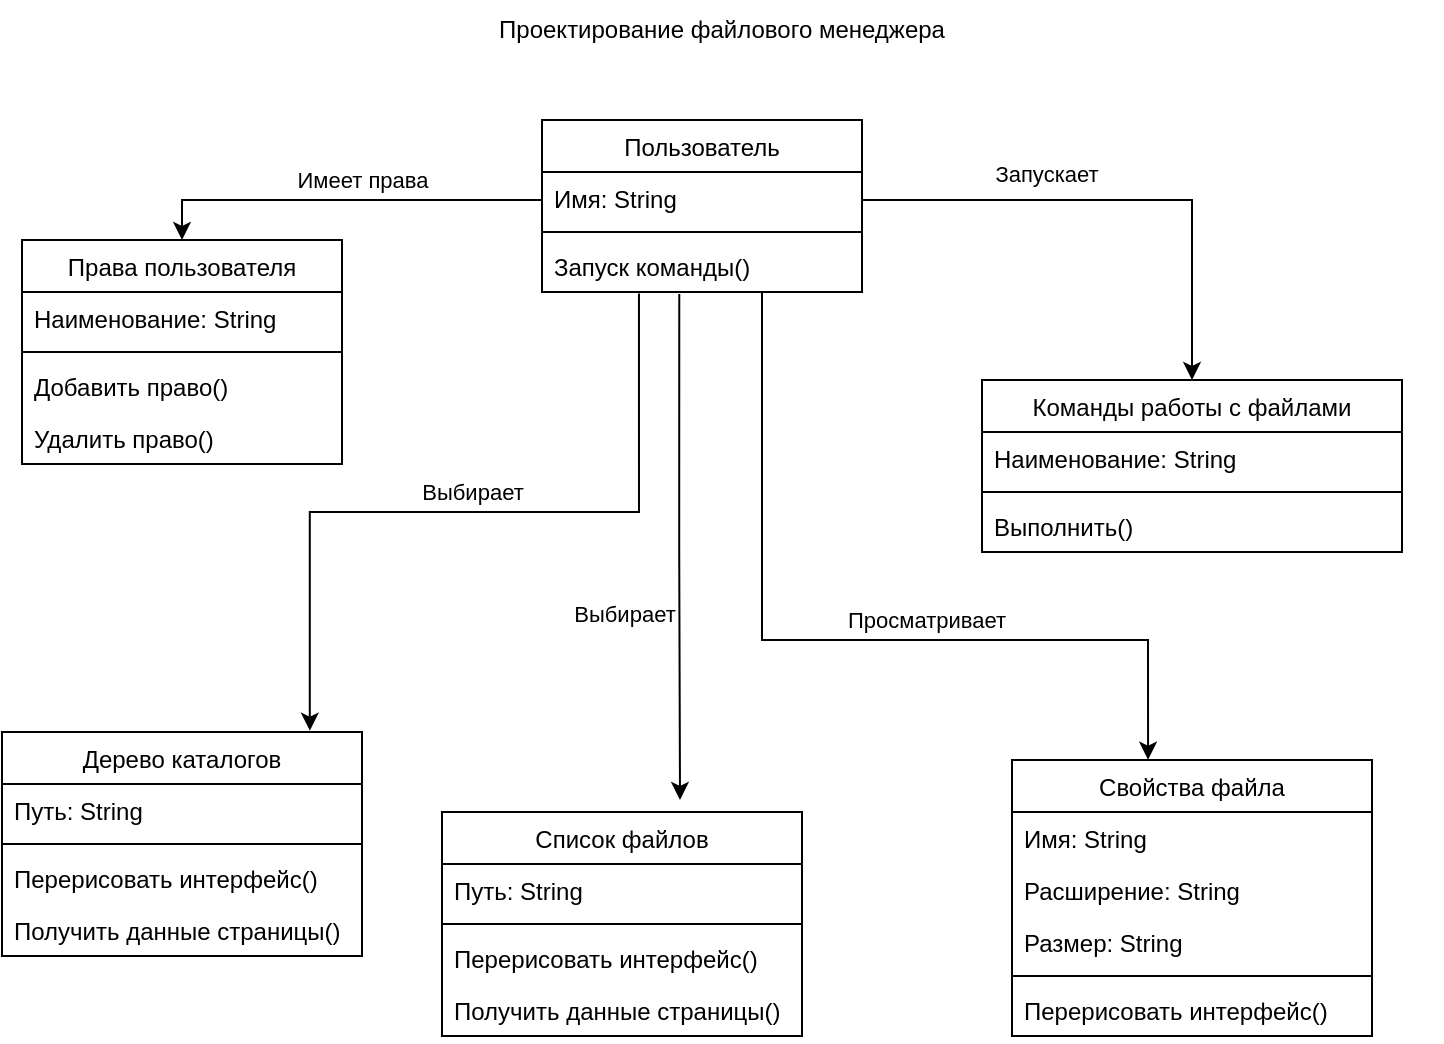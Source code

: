 <mxfile version="16.6.4" type="device"><diagram id="C5RBs43oDa-KdzZeNtuy" name="Page-1"><mxGraphModel dx="981" dy="526" grid="1" gridSize="10" guides="1" tooltips="1" connect="1" arrows="1" fold="1" page="1" pageScale="1" pageWidth="827" pageHeight="1169" math="0" shadow="0"><root><mxCell id="WIyWlLk6GJQsqaUBKTNV-0"/><mxCell id="WIyWlLk6GJQsqaUBKTNV-1" parent="WIyWlLk6GJQsqaUBKTNV-0"/><mxCell id="zkfFHV4jXpPFQw0GAbJ--0" value="Пользователь" style="swimlane;fontStyle=0;align=center;verticalAlign=top;childLayout=stackLayout;horizontal=1;startSize=26;horizontalStack=0;resizeParent=1;resizeLast=0;collapsible=1;marginBottom=0;rounded=0;shadow=0;strokeWidth=1;" parent="WIyWlLk6GJQsqaUBKTNV-1" vertex="1"><mxGeometry x="350" y="100" width="160" height="86" as="geometry"><mxRectangle x="230" y="140" width="160" height="26" as="alternateBounds"/></mxGeometry></mxCell><mxCell id="Eb8s_o4nik4eeo2oqQyd-33" value="" style="endArrow=classic;html=1;rounded=0;edgeStyle=orthogonalEdgeStyle;" edge="1" parent="zkfFHV4jXpPFQw0GAbJ--0" target="Eb8s_o4nik4eeo2oqQyd-2"><mxGeometry relative="1" as="geometry"><mxPoint y="20" as="sourcePoint"/><mxPoint x="100" y="20" as="targetPoint"/><Array as="points"><mxPoint y="40"/><mxPoint x="-180" y="40"/></Array></mxGeometry></mxCell><mxCell id="Eb8s_o4nik4eeo2oqQyd-34" value="Имеет права" style="edgeLabel;resizable=0;html=1;align=center;verticalAlign=middle;" connectable="0" vertex="1" parent="Eb8s_o4nik4eeo2oqQyd-33"><mxGeometry relative="1" as="geometry"><mxPoint y="-10" as="offset"/></mxGeometry></mxCell><mxCell id="zkfFHV4jXpPFQw0GAbJ--1" value="Имя: String" style="text;align=left;verticalAlign=top;spacingLeft=4;spacingRight=4;overflow=hidden;rotatable=0;points=[[0,0.5],[1,0.5]];portConstraint=eastwest;" parent="zkfFHV4jXpPFQw0GAbJ--0" vertex="1"><mxGeometry y="26" width="160" height="26" as="geometry"/></mxCell><mxCell id="zkfFHV4jXpPFQw0GAbJ--4" value="" style="line;html=1;strokeWidth=1;align=left;verticalAlign=middle;spacingTop=-1;spacingLeft=3;spacingRight=3;rotatable=0;labelPosition=right;points=[];portConstraint=eastwest;" parent="zkfFHV4jXpPFQw0GAbJ--0" vertex="1"><mxGeometry y="52" width="160" height="8" as="geometry"/></mxCell><mxCell id="zkfFHV4jXpPFQw0GAbJ--5" value="Запуск команды()" style="text;align=left;verticalAlign=top;spacingLeft=4;spacingRight=4;overflow=hidden;rotatable=0;points=[[0,0.5],[1,0.5]];portConstraint=eastwest;" parent="zkfFHV4jXpPFQw0GAbJ--0" vertex="1"><mxGeometry y="60" width="160" height="26" as="geometry"/></mxCell><mxCell id="zkfFHV4jXpPFQw0GAbJ--17" value="Команды работы с файлами" style="swimlane;fontStyle=0;align=center;verticalAlign=top;childLayout=stackLayout;horizontal=1;startSize=26;horizontalStack=0;resizeParent=1;resizeLast=0;collapsible=1;marginBottom=0;rounded=0;shadow=0;strokeWidth=1;" parent="WIyWlLk6GJQsqaUBKTNV-1" vertex="1"><mxGeometry x="570" y="230" width="210" height="86" as="geometry"><mxRectangle x="550" y="140" width="160" height="26" as="alternateBounds"/></mxGeometry></mxCell><mxCell id="zkfFHV4jXpPFQw0GAbJ--18" value="Наименование: String" style="text;align=left;verticalAlign=top;spacingLeft=4;spacingRight=4;overflow=hidden;rotatable=0;points=[[0,0.5],[1,0.5]];portConstraint=eastwest;" parent="zkfFHV4jXpPFQw0GAbJ--17" vertex="1"><mxGeometry y="26" width="210" height="26" as="geometry"/></mxCell><mxCell id="zkfFHV4jXpPFQw0GAbJ--23" value="" style="line;html=1;strokeWidth=1;align=left;verticalAlign=middle;spacingTop=-1;spacingLeft=3;spacingRight=3;rotatable=0;labelPosition=right;points=[];portConstraint=eastwest;" parent="zkfFHV4jXpPFQw0GAbJ--17" vertex="1"><mxGeometry y="52" width="210" height="8" as="geometry"/></mxCell><mxCell id="zkfFHV4jXpPFQw0GAbJ--24" value="Выполнить()" style="text;align=left;verticalAlign=top;spacingLeft=4;spacingRight=4;overflow=hidden;rotatable=0;points=[[0,0.5],[1,0.5]];portConstraint=eastwest;" parent="zkfFHV4jXpPFQw0GAbJ--17" vertex="1"><mxGeometry y="60" width="210" height="26" as="geometry"/></mxCell><mxCell id="Eb8s_o4nik4eeo2oqQyd-2" value="Права пользователя" style="swimlane;fontStyle=0;align=center;verticalAlign=top;childLayout=stackLayout;horizontal=1;startSize=26;horizontalStack=0;resizeParent=1;resizeLast=0;collapsible=1;marginBottom=0;rounded=0;shadow=0;strokeWidth=1;" vertex="1" parent="WIyWlLk6GJQsqaUBKTNV-1"><mxGeometry x="90" y="160" width="160" height="112" as="geometry"><mxRectangle x="230" y="140" width="160" height="26" as="alternateBounds"/></mxGeometry></mxCell><mxCell id="Eb8s_o4nik4eeo2oqQyd-3" value="Наименование: String" style="text;align=left;verticalAlign=top;spacingLeft=4;spacingRight=4;overflow=hidden;rotatable=0;points=[[0,0.5],[1,0.5]];portConstraint=eastwest;" vertex="1" parent="Eb8s_o4nik4eeo2oqQyd-2"><mxGeometry y="26" width="160" height="26" as="geometry"/></mxCell><mxCell id="Eb8s_o4nik4eeo2oqQyd-5" value="" style="line;html=1;strokeWidth=1;align=left;verticalAlign=middle;spacingTop=-1;spacingLeft=3;spacingRight=3;rotatable=0;labelPosition=right;points=[];portConstraint=eastwest;" vertex="1" parent="Eb8s_o4nik4eeo2oqQyd-2"><mxGeometry y="52" width="160" height="8" as="geometry"/></mxCell><mxCell id="Eb8s_o4nik4eeo2oqQyd-6" value="Добавить право()" style="text;align=left;verticalAlign=top;spacingLeft=4;spacingRight=4;overflow=hidden;rotatable=0;points=[[0,0.5],[1,0.5]];portConstraint=eastwest;" vertex="1" parent="Eb8s_o4nik4eeo2oqQyd-2"><mxGeometry y="60" width="160" height="26" as="geometry"/></mxCell><mxCell id="Eb8s_o4nik4eeo2oqQyd-7" value="Удалить право()" style="text;align=left;verticalAlign=top;spacingLeft=4;spacingRight=4;overflow=hidden;rotatable=0;points=[[0,0.5],[1,0.5]];portConstraint=eastwest;" vertex="1" parent="Eb8s_o4nik4eeo2oqQyd-2"><mxGeometry y="86" width="160" height="26" as="geometry"/></mxCell><mxCell id="Eb8s_o4nik4eeo2oqQyd-8" value="Дерево каталогов" style="swimlane;fontStyle=0;align=center;verticalAlign=top;childLayout=stackLayout;horizontal=1;startSize=26;horizontalStack=0;resizeParent=1;resizeLast=0;collapsible=1;marginBottom=0;rounded=0;shadow=0;strokeWidth=1;" vertex="1" parent="WIyWlLk6GJQsqaUBKTNV-1"><mxGeometry x="80" y="406" width="180" height="112" as="geometry"><mxRectangle x="550" y="140" width="160" height="26" as="alternateBounds"/></mxGeometry></mxCell><mxCell id="Eb8s_o4nik4eeo2oqQyd-9" value="Путь: String" style="text;align=left;verticalAlign=top;spacingLeft=4;spacingRight=4;overflow=hidden;rotatable=0;points=[[0,0.5],[1,0.5]];portConstraint=eastwest;" vertex="1" parent="Eb8s_o4nik4eeo2oqQyd-8"><mxGeometry y="26" width="180" height="26" as="geometry"/></mxCell><mxCell id="Eb8s_o4nik4eeo2oqQyd-10" value="" style="line;html=1;strokeWidth=1;align=left;verticalAlign=middle;spacingTop=-1;spacingLeft=3;spacingRight=3;rotatable=0;labelPosition=right;points=[];portConstraint=eastwest;" vertex="1" parent="Eb8s_o4nik4eeo2oqQyd-8"><mxGeometry y="52" width="180" height="8" as="geometry"/></mxCell><mxCell id="Eb8s_o4nik4eeo2oqQyd-11" value="Перерисовать интерфейс()" style="text;align=left;verticalAlign=top;spacingLeft=4;spacingRight=4;overflow=hidden;rotatable=0;points=[[0,0.5],[1,0.5]];portConstraint=eastwest;" vertex="1" parent="Eb8s_o4nik4eeo2oqQyd-8"><mxGeometry y="60" width="180" height="26" as="geometry"/></mxCell><mxCell id="Eb8s_o4nik4eeo2oqQyd-43" value="Получить данные страницы()" style="text;align=left;verticalAlign=top;spacingLeft=4;spacingRight=4;overflow=hidden;rotatable=0;points=[[0,0.5],[1,0.5]];portConstraint=eastwest;" vertex="1" parent="Eb8s_o4nik4eeo2oqQyd-8"><mxGeometry y="86" width="180" height="26" as="geometry"/></mxCell><mxCell id="Eb8s_o4nik4eeo2oqQyd-12" value="Список файлов" style="swimlane;fontStyle=0;align=center;verticalAlign=top;childLayout=stackLayout;horizontal=1;startSize=26;horizontalStack=0;resizeParent=1;resizeLast=0;collapsible=1;marginBottom=0;rounded=0;shadow=0;strokeWidth=1;" vertex="1" parent="WIyWlLk6GJQsqaUBKTNV-1"><mxGeometry x="300" y="446" width="180" height="112" as="geometry"><mxRectangle x="550" y="140" width="160" height="26" as="alternateBounds"/></mxGeometry></mxCell><mxCell id="Eb8s_o4nik4eeo2oqQyd-13" value="Путь: String" style="text;align=left;verticalAlign=top;spacingLeft=4;spacingRight=4;overflow=hidden;rotatable=0;points=[[0,0.5],[1,0.5]];portConstraint=eastwest;" vertex="1" parent="Eb8s_o4nik4eeo2oqQyd-12"><mxGeometry y="26" width="180" height="26" as="geometry"/></mxCell><mxCell id="Eb8s_o4nik4eeo2oqQyd-14" value="" style="line;html=1;strokeWidth=1;align=left;verticalAlign=middle;spacingTop=-1;spacingLeft=3;spacingRight=3;rotatable=0;labelPosition=right;points=[];portConstraint=eastwest;" vertex="1" parent="Eb8s_o4nik4eeo2oqQyd-12"><mxGeometry y="52" width="180" height="8" as="geometry"/></mxCell><mxCell id="Eb8s_o4nik4eeo2oqQyd-15" value="Перерисовать интерфейс()" style="text;align=left;verticalAlign=top;spacingLeft=4;spacingRight=4;overflow=hidden;rotatable=0;points=[[0,0.5],[1,0.5]];portConstraint=eastwest;" vertex="1" parent="Eb8s_o4nik4eeo2oqQyd-12"><mxGeometry y="60" width="180" height="26" as="geometry"/></mxCell><mxCell id="Eb8s_o4nik4eeo2oqQyd-44" value="Получить данные страницы()" style="text;align=left;verticalAlign=top;spacingLeft=4;spacingRight=4;overflow=hidden;rotatable=0;points=[[0,0.5],[1,0.5]];portConstraint=eastwest;" vertex="1" parent="Eb8s_o4nik4eeo2oqQyd-12"><mxGeometry y="86" width="180" height="26" as="geometry"/></mxCell><mxCell id="Eb8s_o4nik4eeo2oqQyd-16" value="Свойства файла" style="swimlane;fontStyle=0;align=center;verticalAlign=top;childLayout=stackLayout;horizontal=1;startSize=26;horizontalStack=0;resizeParent=1;resizeLast=0;collapsible=1;marginBottom=0;rounded=0;shadow=0;strokeWidth=1;" vertex="1" parent="WIyWlLk6GJQsqaUBKTNV-1"><mxGeometry x="585" y="420" width="180" height="138" as="geometry"><mxRectangle x="550" y="140" width="160" height="26" as="alternateBounds"/></mxGeometry></mxCell><mxCell id="Eb8s_o4nik4eeo2oqQyd-17" value="Имя: String" style="text;align=left;verticalAlign=top;spacingLeft=4;spacingRight=4;overflow=hidden;rotatable=0;points=[[0,0.5],[1,0.5]];portConstraint=eastwest;" vertex="1" parent="Eb8s_o4nik4eeo2oqQyd-16"><mxGeometry y="26" width="180" height="26" as="geometry"/></mxCell><mxCell id="Eb8s_o4nik4eeo2oqQyd-25" value="Расширение: String" style="text;align=left;verticalAlign=top;spacingLeft=4;spacingRight=4;overflow=hidden;rotatable=0;points=[[0,0.5],[1,0.5]];portConstraint=eastwest;" vertex="1" parent="Eb8s_o4nik4eeo2oqQyd-16"><mxGeometry y="52" width="180" height="26" as="geometry"/></mxCell><mxCell id="Eb8s_o4nik4eeo2oqQyd-27" value="Размер: String" style="text;align=left;verticalAlign=top;spacingLeft=4;spacingRight=4;overflow=hidden;rotatable=0;points=[[0,0.5],[1,0.5]];portConstraint=eastwest;" vertex="1" parent="Eb8s_o4nik4eeo2oqQyd-16"><mxGeometry y="78" width="180" height="26" as="geometry"/></mxCell><mxCell id="Eb8s_o4nik4eeo2oqQyd-18" value="" style="line;html=1;strokeWidth=1;align=left;verticalAlign=middle;spacingTop=-1;spacingLeft=3;spacingRight=3;rotatable=0;labelPosition=right;points=[];portConstraint=eastwest;" vertex="1" parent="Eb8s_o4nik4eeo2oqQyd-16"><mxGeometry y="104" width="180" height="8" as="geometry"/></mxCell><mxCell id="Eb8s_o4nik4eeo2oqQyd-19" value="Перерисовать интерфейс()" style="text;align=left;verticalAlign=top;spacingLeft=4;spacingRight=4;overflow=hidden;rotatable=0;points=[[0,0.5],[1,0.5]];portConstraint=eastwest;" vertex="1" parent="Eb8s_o4nik4eeo2oqQyd-16"><mxGeometry y="112" width="180" height="26" as="geometry"/></mxCell><mxCell id="Eb8s_o4nik4eeo2oqQyd-28" value="Проектирование файлового менеджера" style="text;html=1;strokeColor=none;fillColor=none;align=center;verticalAlign=middle;whiteSpace=wrap;rounded=0;" vertex="1" parent="WIyWlLk6GJQsqaUBKTNV-1"><mxGeometry x="80" y="40" width="720" height="30" as="geometry"/></mxCell><mxCell id="Eb8s_o4nik4eeo2oqQyd-31" value="" style="endArrow=classic;html=1;rounded=0;edgeStyle=orthogonalEdgeStyle;entryX=0.5;entryY=0;entryDx=0;entryDy=0;" edge="1" parent="WIyWlLk6GJQsqaUBKTNV-1" source="zkfFHV4jXpPFQw0GAbJ--0" target="zkfFHV4jXpPFQw0GAbJ--17"><mxGeometry relative="1" as="geometry"><mxPoint x="400" y="120" as="sourcePoint"/><mxPoint x="540" y="200" as="targetPoint"/><Array as="points"><mxPoint x="675" y="140"/></Array></mxGeometry></mxCell><mxCell id="Eb8s_o4nik4eeo2oqQyd-32" value="Запускает" style="edgeLabel;resizable=0;html=1;align=center;verticalAlign=middle;" connectable="0" vertex="1" parent="Eb8s_o4nik4eeo2oqQyd-31"><mxGeometry relative="1" as="geometry"><mxPoint x="-36" y="-13" as="offset"/></mxGeometry></mxCell><mxCell id="Eb8s_o4nik4eeo2oqQyd-35" value="" style="endArrow=classic;html=1;rounded=0;edgeStyle=orthogonalEdgeStyle;entryX=0.855;entryY=-0.006;entryDx=0;entryDy=0;entryPerimeter=0;exitX=0.303;exitY=1.027;exitDx=0;exitDy=0;exitPerimeter=0;" edge="1" parent="WIyWlLk6GJQsqaUBKTNV-1" source="zkfFHV4jXpPFQw0GAbJ--5" target="Eb8s_o4nik4eeo2oqQyd-8"><mxGeometry relative="1" as="geometry"><mxPoint x="410" y="320" as="sourcePoint"/><mxPoint x="510" y="320" as="targetPoint"/><Array as="points"><mxPoint x="399" y="296"/><mxPoint x="234" y="296"/></Array></mxGeometry></mxCell><mxCell id="Eb8s_o4nik4eeo2oqQyd-36" value="Выбирает" style="edgeLabel;resizable=0;html=1;align=center;verticalAlign=middle;" connectable="0" vertex="1" parent="Eb8s_o4nik4eeo2oqQyd-35"><mxGeometry relative="1" as="geometry"><mxPoint x="-2" y="-10" as="offset"/></mxGeometry></mxCell><mxCell id="Eb8s_o4nik4eeo2oqQyd-37" value="" style="endArrow=classic;html=1;rounded=0;edgeStyle=orthogonalEdgeStyle;exitX=0.429;exitY=1.038;exitDx=0;exitDy=0;exitPerimeter=0;" edge="1" parent="WIyWlLk6GJQsqaUBKTNV-1" source="zkfFHV4jXpPFQw0GAbJ--5"><mxGeometry relative="1" as="geometry"><mxPoint x="340" y="360" as="sourcePoint"/><mxPoint x="419" y="440" as="targetPoint"/></mxGeometry></mxCell><mxCell id="Eb8s_o4nik4eeo2oqQyd-38" value="Выбирает" style="edgeLabel;resizable=0;html=1;align=center;verticalAlign=middle;" connectable="0" vertex="1" parent="Eb8s_o4nik4eeo2oqQyd-37"><mxGeometry relative="1" as="geometry"><mxPoint x="-29" y="34" as="offset"/></mxGeometry></mxCell><mxCell id="Eb8s_o4nik4eeo2oqQyd-39" value="" style="endArrow=classic;html=1;rounded=0;edgeStyle=orthogonalEdgeStyle;entryX=0.378;entryY=-0.001;entryDx=0;entryDy=0;entryPerimeter=0;" edge="1" parent="WIyWlLk6GJQsqaUBKTNV-1" source="zkfFHV4jXpPFQw0GAbJ--0" target="Eb8s_o4nik4eeo2oqQyd-16"><mxGeometry relative="1" as="geometry"><mxPoint x="480" y="220" as="sourcePoint"/><mxPoint x="640" y="370" as="targetPoint"/><Array as="points"><mxPoint x="460" y="360"/><mxPoint x="653" y="360"/></Array></mxGeometry></mxCell><mxCell id="Eb8s_o4nik4eeo2oqQyd-42" value="Просматривает" style="edgeLabel;html=1;align=center;verticalAlign=middle;resizable=0;points=[];" vertex="1" connectable="0" parent="Eb8s_o4nik4eeo2oqQyd-39"><mxGeometry x="0.2" y="2" relative="1" as="geometry"><mxPoint y="-8" as="offset"/></mxGeometry></mxCell></root></mxGraphModel></diagram></mxfile>